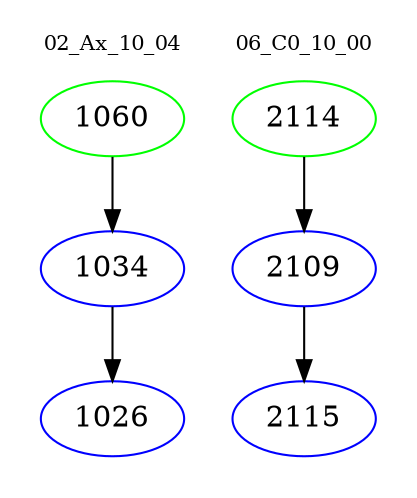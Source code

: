 digraph{
subgraph cluster_0 {
color = white
label = "02_Ax_10_04";
fontsize=10;
T0_1060 [label="1060", color="green"]
T0_1060 -> T0_1034 [color="black"]
T0_1034 [label="1034", color="blue"]
T0_1034 -> T0_1026 [color="black"]
T0_1026 [label="1026", color="blue"]
}
subgraph cluster_1 {
color = white
label = "06_C0_10_00";
fontsize=10;
T1_2114 [label="2114", color="green"]
T1_2114 -> T1_2109 [color="black"]
T1_2109 [label="2109", color="blue"]
T1_2109 -> T1_2115 [color="black"]
T1_2115 [label="2115", color="blue"]
}
}
